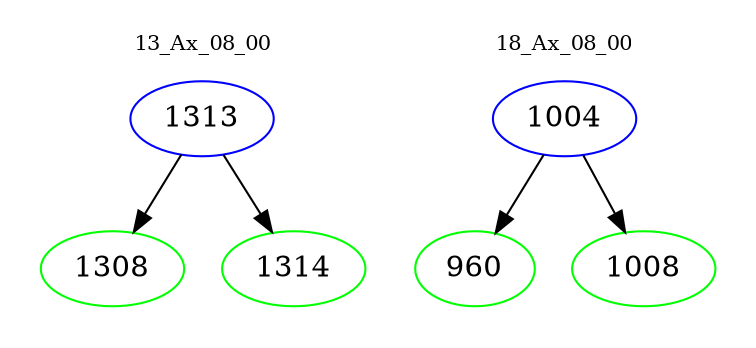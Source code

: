 digraph{
subgraph cluster_0 {
color = white
label = "13_Ax_08_00";
fontsize=10;
T0_1313 [label="1313", color="blue"]
T0_1313 -> T0_1308 [color="black"]
T0_1308 [label="1308", color="green"]
T0_1313 -> T0_1314 [color="black"]
T0_1314 [label="1314", color="green"]
}
subgraph cluster_1 {
color = white
label = "18_Ax_08_00";
fontsize=10;
T1_1004 [label="1004", color="blue"]
T1_1004 -> T1_960 [color="black"]
T1_960 [label="960", color="green"]
T1_1004 -> T1_1008 [color="black"]
T1_1008 [label="1008", color="green"]
}
}
